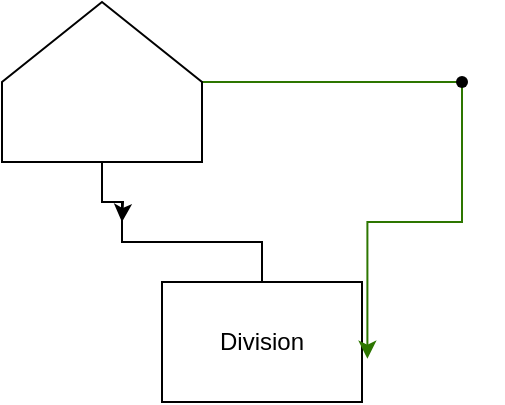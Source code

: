 <mxfile>
    <diagram id="7EkPrpHGz5ByruxXwtsl" name="Page-1">
        <mxGraphModel dx="328" dy="575" grid="1" gridSize="10" guides="1" tooltips="1" connect="1" arrows="1" fold="1" page="1" pageScale="1" pageWidth="827" pageHeight="1169" math="0" shadow="0">
            <root>
                <mxCell id="0"/>
                <mxCell id="1" parent="0"/>
                <mxCell id="2" value="Division" style="whiteSpace=wrap;html=1;align=center;verticalAlign=middle;treeFolding=1;treeMoving=1;newEdgeStyle={&quot;edgeStyle&quot;:&quot;elbowEdgeStyle&quot;,&quot;startArrow&quot;:&quot;none&quot;,&quot;endArrow&quot;:&quot;none&quot;};" vertex="1" parent="1">
                    <mxGeometry x="140" y="200" width="100" height="60" as="geometry"/>
                </mxCell>
                <mxCell id="3" value="" style="edgeStyle=elbowEdgeStyle;elbow=vertical;startArrow=none;endArrow=none;rounded=0;" edge="1" target="2" parent="1">
                    <mxGeometry relative="1" as="geometry">
                        <mxPoint x="120" y="160" as="sourcePoint"/>
                    </mxGeometry>
                </mxCell>
                <mxCell id="5" style="edgeStyle=orthogonalEdgeStyle;rounded=0;orthogonalLoop=1;jettySize=auto;html=1;" edge="1" parent="1" source="4">
                    <mxGeometry relative="1" as="geometry">
                        <mxPoint x="120" y="170" as="targetPoint"/>
                    </mxGeometry>
                </mxCell>
                <mxCell id="7" value="" style="edgeStyle=orthogonalEdgeStyle;rounded=0;orthogonalLoop=1;jettySize=auto;html=1;entryX=1.027;entryY=0.639;entryDx=0;entryDy=0;entryPerimeter=0;fillColor=#60a917;strokeColor=#2D7600;" edge="1" parent="1" source="4" target="2">
                    <mxGeometry relative="1" as="geometry">
                        <mxPoint x="290" y="160" as="targetPoint"/>
                        <Array as="points">
                            <mxPoint x="290" y="100"/>
                            <mxPoint x="290" y="170"/>
                            <mxPoint x="243" y="170"/>
                        </Array>
                    </mxGeometry>
                </mxCell>
                <mxCell id="4" value="" style="shape=loopLimit;whiteSpace=wrap;html=1;size=120;" vertex="1" parent="1">
                    <mxGeometry x="60" y="60" width="100" height="80" as="geometry"/>
                </mxCell>
                <mxCell id="6" value="" style="shape=waypoint;size=6;pointerEvents=1;points=[];fillColor=#2a2a2a;resizable=0;rotatable=0;perimeter=centerPerimeter;snapToPoint=1;" vertex="1" parent="1">
                    <mxGeometry x="270" y="80" width="40" height="40" as="geometry"/>
                </mxCell>
            </root>
        </mxGraphModel>
    </diagram>
</mxfile>